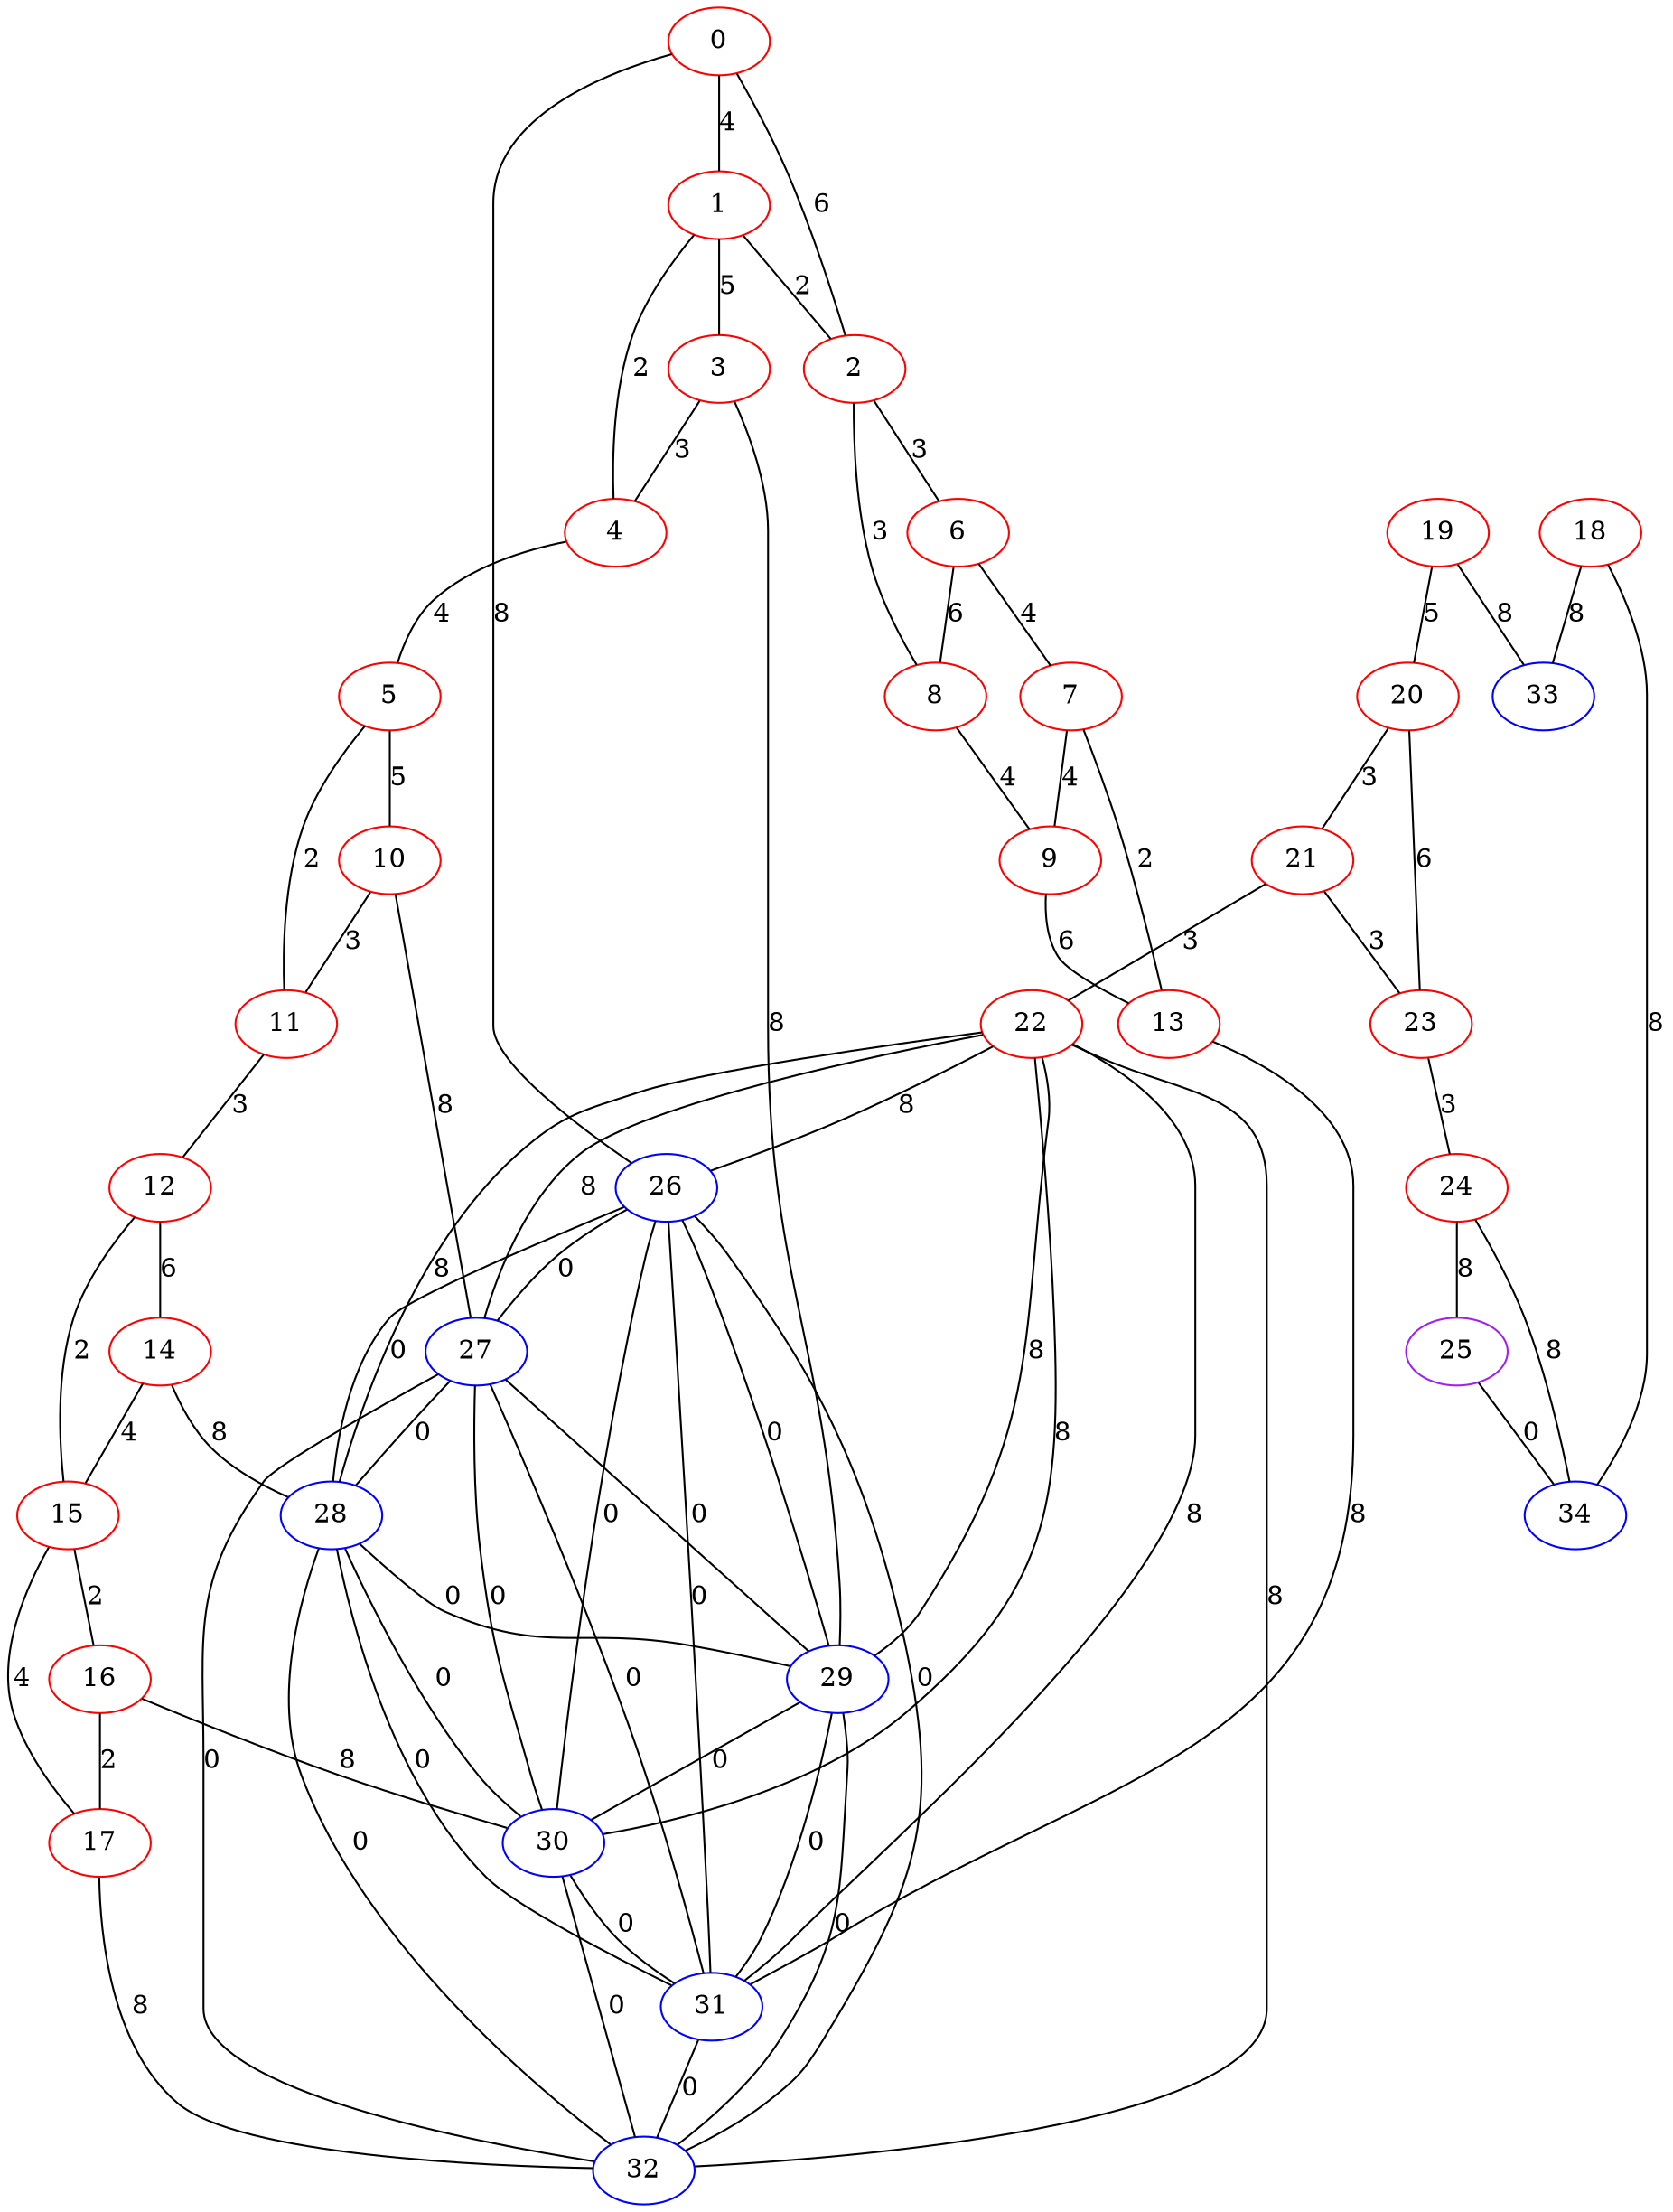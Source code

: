 graph "" {
0 [color=red, weight=1];
1 [color=red, weight=1];
2 [color=red, weight=1];
3 [color=red, weight=1];
4 [color=red, weight=1];
5 [color=red, weight=1];
6 [color=red, weight=1];
7 [color=red, weight=1];
8 [color=red, weight=1];
9 [color=red, weight=1];
10 [color=red, weight=1];
11 [color=red, weight=1];
12 [color=red, weight=1];
13 [color=red, weight=1];
14 [color=red, weight=1];
15 [color=red, weight=1];
16 [color=red, weight=1];
17 [color=red, weight=1];
18 [color=red, weight=1];
19 [color=red, weight=1];
20 [color=red, weight=1];
21 [color=red, weight=1];
22 [color=red, weight=1];
23 [color=red, weight=1];
24 [color=red, weight=1];
25 [color=purple, weight=4];
26 [color=blue, weight=3];
27 [color=blue, weight=3];
28 [color=blue, weight=3];
29 [color=blue, weight=3];
30 [color=blue, weight=3];
31 [color=blue, weight=3];
32 [color=blue, weight=3];
33 [color=blue, weight=3];
34 [color=blue, weight=3];
0 -- 1  [key=0, label=4];
0 -- 2  [key=0, label=6];
0 -- 26  [key=0, label=8];
1 -- 2  [key=0, label=2];
1 -- 3  [key=0, label=5];
1 -- 4  [key=0, label=2];
2 -- 6  [key=0, label=3];
2 -- 8  [key=0, label=3];
3 -- 4  [key=0, label=3];
3 -- 29  [key=0, label=8];
4 -- 5  [key=0, label=4];
5 -- 10  [key=0, label=5];
5 -- 11  [key=0, label=2];
6 -- 8  [key=0, label=6];
6 -- 7  [key=0, label=4];
7 -- 9  [key=0, label=4];
7 -- 13  [key=0, label=2];
8 -- 9  [key=0, label=4];
9 -- 13  [key=0, label=6];
10 -- 27  [key=0, label=8];
10 -- 11  [key=0, label=3];
11 -- 12  [key=0, label=3];
12 -- 14  [key=0, label=6];
12 -- 15  [key=0, label=2];
13 -- 31  [key=0, label=8];
14 -- 28  [key=0, label=8];
14 -- 15  [key=0, label=4];
15 -- 16  [key=0, label=2];
15 -- 17  [key=0, label=4];
16 -- 17  [key=0, label=2];
16 -- 30  [key=0, label=8];
17 -- 32  [key=0, label=8];
18 -- 33  [key=0, label=8];
18 -- 34  [key=0, label=8];
19 -- 33  [key=0, label=8];
19 -- 20  [key=0, label=5];
20 -- 21  [key=0, label=3];
20 -- 23  [key=0, label=6];
21 -- 22  [key=0, label=3];
21 -- 23  [key=0, label=3];
22 -- 32  [key=0, label=8];
22 -- 26  [key=0, label=8];
22 -- 27  [key=0, label=8];
22 -- 28  [key=0, label=8];
22 -- 29  [key=0, label=8];
22 -- 30  [key=0, label=8];
22 -- 31  [key=0, label=8];
23 -- 24  [key=0, label=3];
24 -- 25  [key=0, label=8];
24 -- 34  [key=0, label=8];
25 -- 34  [key=0, label=0];
26 -- 32  [key=0, label=0];
26 -- 27  [key=0, label=0];
26 -- 28  [key=0, label=0];
26 -- 29  [key=0, label=0];
26 -- 30  [key=0, label=0];
26 -- 31  [key=0, label=0];
27 -- 32  [key=0, label=0];
27 -- 28  [key=0, label=0];
27 -- 29  [key=0, label=0];
27 -- 30  [key=0, label=0];
27 -- 31  [key=0, label=0];
28 -- 32  [key=0, label=0];
28 -- 29  [key=0, label=0];
28 -- 30  [key=0, label=0];
28 -- 31  [key=0, label=0];
29 -- 32  [key=0, label=0];
29 -- 30  [key=0, label=0];
29 -- 31  [key=0, label=0];
30 -- 32  [key=0, label=0];
30 -- 31  [key=0, label=0];
31 -- 32  [key=0, label=0];
}
